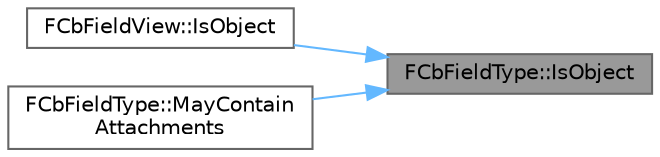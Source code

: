 digraph "FCbFieldType::IsObject"
{
 // INTERACTIVE_SVG=YES
 // LATEX_PDF_SIZE
  bgcolor="transparent";
  edge [fontname=Helvetica,fontsize=10,labelfontname=Helvetica,labelfontsize=10];
  node [fontname=Helvetica,fontsize=10,shape=box,height=0.2,width=0.4];
  rankdir="RL";
  Node1 [id="Node000001",label="FCbFieldType::IsObject",height=0.2,width=0.4,color="gray40", fillcolor="grey60", style="filled", fontcolor="black",tooltip=" "];
  Node1 -> Node2 [id="edge1_Node000001_Node000002",dir="back",color="steelblue1",style="solid",tooltip=" "];
  Node2 [id="Node000002",label="FCbFieldView::IsObject",height=0.2,width=0.4,color="grey40", fillcolor="white", style="filled",URL="$dc/deb/classFCbFieldView.html#abb0aabcb17ca0853c1224456d2be8ec5",tooltip=" "];
  Node1 -> Node3 [id="edge2_Node000001_Node000003",dir="back",color="steelblue1",style="solid",tooltip=" "];
  Node3 [id="Node000003",label="FCbFieldType::MayContain\lAttachments",height=0.2,width=0.4,color="grey40", fillcolor="white", style="filled",URL="$d3/d96/classFCbFieldType.html#a826a099c30e9310f2111befe2cc3e8e3",tooltip="Whether the type is or may contain fields of any attachment type."];
}

